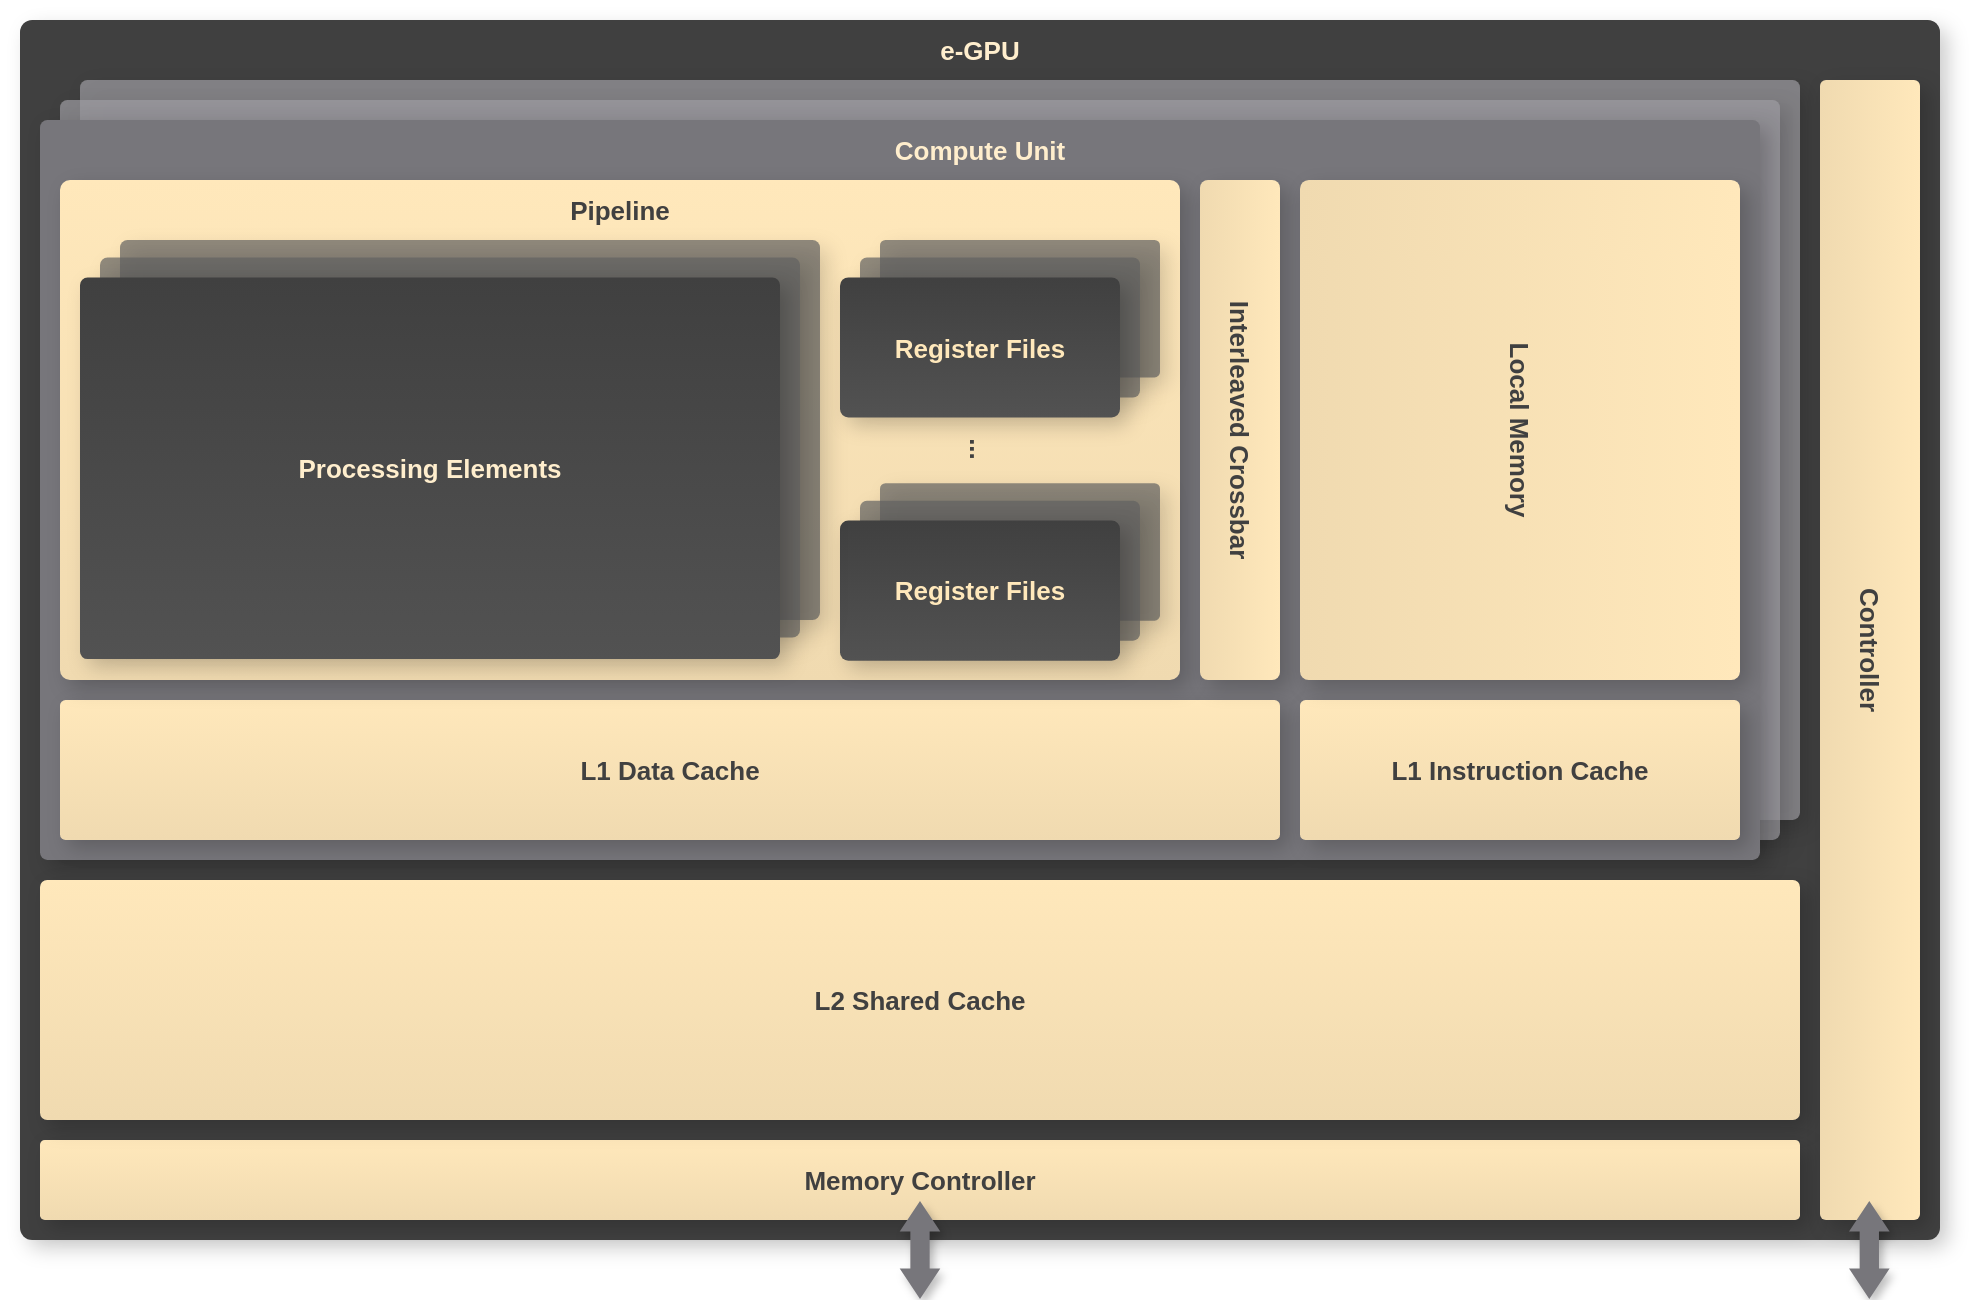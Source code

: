 <mxfile version="25.0.3">
  <diagram name="Page-1" id="ttSeB0aqmlv9iaVI3G1_">
    <mxGraphModel dx="1114" dy="463" grid="1" gridSize="10" guides="1" tooltips="1" connect="1" arrows="1" fold="1" page="0" pageScale="1" pageWidth="1100" pageHeight="850" math="0" shadow="0">
      <root>
        <mxCell id="0" />
        <mxCell id="1" parent="0" />
        <mxCell id="VglCFeeanNJNbNrB5pQk-29" value="&lt;div&gt;&lt;br&gt;&lt;/div&gt;" style="rounded=1;whiteSpace=wrap;html=1;fontSize=13;glass=0;shadow=1;fontFamily=Helvetica;textShadow=0;container=0;strokeWidth=1;arcSize=1;fontStyle=1;shadowOffsetX=4;shadowOffsetY=4;shadowBlur=5;shadowOpacity=20;strokeColor=none;fillColor=#404040;fontColor=#FFE8BB;align=center;" parent="1" vertex="1">
          <mxGeometry x="1590" y="690" width="960" height="610" as="geometry" />
        </mxCell>
        <mxCell id="VglCFeeanNJNbNrB5pQk-129" value="" style="rounded=1;whiteSpace=wrap;html=1;fontSize=13;glass=0;shadow=1;fontFamily=Helvetica;textShadow=0;container=0;strokeWidth=1;arcSize=1;fontStyle=1;shadowOffsetX=4;shadowOffsetY=4;shadowBlur=5;shadowOpacity=20;fillColor=#9E9DA3;fontColor=#FFEECD;strokeColor=none;opacity=70;" parent="1" vertex="1">
          <mxGeometry x="1620" y="720" width="860" height="370" as="geometry" />
        </mxCell>
        <mxCell id="VglCFeeanNJNbNrB5pQk-128" value="" style="rounded=1;whiteSpace=wrap;html=1;fontSize=13;glass=0;shadow=1;fontFamily=Helvetica;textShadow=0;container=0;strokeWidth=1;arcSize=1;fontStyle=1;shadowOffsetX=4;shadowOffsetY=4;shadowBlur=5;shadowOpacity=20;fillColor=#9E9DA3;fontColor=#7D7D7D;strokeColor=none;opacity=70;" parent="1" vertex="1">
          <mxGeometry x="1610" y="730" width="860" height="370" as="geometry" />
        </mxCell>
        <mxCell id="05MjgaQP0vMVQSwcNrPm-29" value="" style="rounded=1;whiteSpace=wrap;html=1;fontSize=13;glass=0;shadow=1;fontFamily=Helvetica;textShadow=0;container=0;strokeWidth=1;arcSize=1;fontStyle=1;shadowOffsetX=4;shadowOffsetY=4;shadowBlur=5;shadowOpacity=20;fillColor=#77767b;fontColor=#FFEECD;strokeColor=none;" parent="1" vertex="1">
          <mxGeometry x="1600" y="740" width="860" height="370" as="geometry" />
        </mxCell>
        <mxCell id="VglCFeeanNJNbNrB5pQk-82" value="Memory Controller" style="rounded=1;whiteSpace=wrap;html=1;fontSize=13;glass=0;shadow=1;fontFamily=Helvetica;textShadow=0;container=0;strokeWidth=1;arcSize=6;fontStyle=1;shadowOffsetX=4;shadowOffsetY=4;shadowBlur=5;shadowOpacity=20;fillColor=#FFE8BB;strokeColor=none;fontColor=#404040;gradientColor=#F0DAB0;gradientDirection=south;" parent="1" vertex="1">
          <mxGeometry x="1600" y="1250" width="880" height="40" as="geometry" />
        </mxCell>
        <mxCell id="VglCFeeanNJNbNrB5pQk-51" value="&lt;div&gt;L1 Data Cache&lt;/div&gt;" style="rounded=1;whiteSpace=wrap;html=1;fontSize=13;glass=0;shadow=1;fontFamily=Helvetica;textShadow=0;container=0;strokeWidth=1;arcSize=4;fontStyle=1;shadowOffsetX=4;shadowOffsetY=4;shadowBlur=5;shadowOpacity=20;fillColor=#FFE8BB;strokeColor=none;fontColor=#404040;gradientColor=#F0DAB0;gradientDirection=south;" parent="1" vertex="1">
          <mxGeometry x="1610" y="1030" width="610" height="70" as="geometry" />
        </mxCell>
        <mxCell id="VglCFeeanNJNbNrB5pQk-52" value="&lt;div&gt;L1 Instruction Cache&lt;/div&gt;" style="rounded=1;whiteSpace=wrap;html=1;fontSize=13;glass=0;shadow=1;fontFamily=Helvetica;textShadow=0;container=0;strokeWidth=1;arcSize=4;fontStyle=1;shadowOffsetX=4;shadowOffsetY=4;shadowBlur=5;shadowOpacity=20;fillColor=#FFE8BB;strokeColor=none;fontColor=#404040;gradientColor=#F0DAB0;gradientDirection=south;" parent="1" vertex="1">
          <mxGeometry x="2230" y="1030" width="220" height="70" as="geometry" />
        </mxCell>
        <mxCell id="VglCFeeanNJNbNrB5pQk-119" value="..." style="text;html=1;align=center;verticalAlign=middle;whiteSpace=wrap;rounded=0;fontColor=#FFEECD;fontSize=13;rotation=90;fontStyle=1;shadow=1;" parent="1" vertex="1">
          <mxGeometry x="1658.298" y="868.405" width="63.411" height="53.187" as="geometry" />
        </mxCell>
        <mxCell id="VglCFeeanNJNbNrB5pQk-75" value="&lt;div&gt;L2 Shared Cache&lt;/div&gt;" style="rounded=1;whiteSpace=wrap;html=1;fontSize=13;glass=0;shadow=1;fontFamily=Helvetica;textShadow=0;container=0;strokeWidth=1;arcSize=3;fontStyle=1;shadowOffsetX=4;shadowOffsetY=4;shadowBlur=5;shadowOpacity=20;fillColor=#FFE8BB;strokeColor=none;fontColor=#404040;gradientColor=#F0DAB0;gradientDirection=south;" parent="1" vertex="1">
          <mxGeometry x="1600" y="1120" width="880" height="120" as="geometry" />
        </mxCell>
        <mxCell id="TLnTH0tGiMMeXSjsY8Ds-89" value="" style="rounded=1;whiteSpace=wrap;html=1;fontSize=13;glass=0;shadow=1;fontFamily=Helvetica;textShadow=0;container=0;strokeWidth=1;arcSize=2;fontStyle=1;shadowOffsetX=4;shadowOffsetY=4;shadowBlur=5;shadowOpacity=20;fillColor=#FFE8BB;strokeColor=none;fontColor=#404040;gradientColor=#F0DAB0;gradientDirection=south;" parent="1" vertex="1">
          <mxGeometry x="1610" y="770" width="560" height="250" as="geometry" />
        </mxCell>
        <mxCell id="VglCFeeanNJNbNrB5pQk-90" value="" style="rounded=1;whiteSpace=wrap;html=1;fontSize=13;glass=0;shadow=1;fontFamily=Helvetica;textShadow=0;container=0;strokeWidth=1;arcSize=4;fontStyle=1;shadowOffsetX=4;shadowOffsetY=4;shadowBlur=5;shadowOpacity=20;fillColor=#616161;strokeColor=none;fontColor=#404040;gradientColor=none;gradientDirection=south;opacity=70;" parent="1" vertex="1">
          <mxGeometry x="2020" y="921.59" width="140" height="68.74" as="geometry" />
        </mxCell>
        <mxCell id="VglCFeeanNJNbNrB5pQk-91" value="" style="rounded=1;whiteSpace=wrap;html=1;fontSize=13;glass=0;shadow=1;fontFamily=Helvetica;textShadow=0;container=0;strokeWidth=1;arcSize=5;fontStyle=1;shadowOffsetX=4;shadowOffsetY=4;shadowBlur=5;shadowOpacity=20;fillColor=#616161;strokeColor=none;fontColor=#636363;gradientColor=none;gradientDirection=south;opacity=70;" parent="1" vertex="1">
          <mxGeometry x="2010" y="930.33" width="140" height="70" as="geometry" />
        </mxCell>
        <mxCell id="VglCFeeanNJNbNrB5pQk-92" value="&lt;div&gt;&lt;font color=&quot;#ffe8bb&quot;&gt;Register Files&lt;br&gt;&lt;/font&gt;&lt;/div&gt;" style="rounded=1;whiteSpace=wrap;html=1;fontSize=13;glass=0;shadow=1;fontFamily=Helvetica;textShadow=0;container=0;strokeWidth=1;arcSize=6;fontStyle=1;shadowOffsetX=4;shadowOffsetY=4;shadowBlur=5;shadowOpacity=20;fillColor=#404040;strokeColor=none;fontColor=#404040;gradientColor=#525252;gradientDirection=south;" parent="1" vertex="1">
          <mxGeometry x="2000" y="940.29" width="140" height="70.04" as="geometry" />
        </mxCell>
        <mxCell id="VglCFeeanNJNbNrB5pQk-93" value="..." style="text;html=1;align=center;verticalAlign=middle;whiteSpace=wrap;rounded=0;fontColor=#404040;fontSize=13;rotation=90;fontStyle=1;shadow=1;" parent="1" vertex="1">
          <mxGeometry x="2032.398" y="878.406" width="75.209" height="53.187" as="geometry" />
        </mxCell>
        <mxCell id="VglCFeeanNJNbNrB5pQk-86" value="" style="rounded=1;whiteSpace=wrap;html=1;fontSize=13;glass=0;shadow=1;fontFamily=Helvetica;textShadow=0;container=0;strokeWidth=1;arcSize=2;fontStyle=1;shadowOffsetX=4;shadowOffsetY=4;shadowBlur=5;shadowOpacity=20;strokeColor=none;fillColor=#616161;fontColor=#404040;gradientColor=none;opacity=70;" parent="1" vertex="1">
          <mxGeometry x="1640" y="800" width="350" height="190" as="geometry" />
        </mxCell>
        <mxCell id="VglCFeeanNJNbNrB5pQk-85" value="" style="rounded=1;whiteSpace=wrap;html=1;fontSize=13;glass=0;shadow=1;fontFamily=Helvetica;textShadow=0;container=0;strokeWidth=1;arcSize=2;fontStyle=1;shadowOffsetX=4;shadowOffsetY=4;shadowBlur=5;shadowOpacity=20;strokeColor=none;fillColor=#616161;fontColor=#404040;opacity=70;" parent="1" vertex="1">
          <mxGeometry x="1630" y="808.74" width="350" height="190" as="geometry" />
        </mxCell>
        <mxCell id="VglCFeeanNJNbNrB5pQk-5" value="&lt;div&gt;&lt;font color=&quot;#ffeecd&quot;&gt;Processing Elements&lt;/font&gt;&lt;/div&gt;" style="rounded=1;whiteSpace=wrap;html=1;fontSize=13;glass=0;shadow=1;fontFamily=Helvetica;textShadow=0;container=0;strokeWidth=1;arcSize=2;fontStyle=1;shadowOffsetX=4;shadowOffsetY=4;shadowBlur=5;shadowOpacity=20;strokeColor=none;fillColor=#404040;fontColor=#404040;gradientColor=#525252;" parent="1" vertex="1">
          <mxGeometry x="1620" y="818.7" width="350" height="190.86" as="geometry" />
        </mxCell>
        <mxCell id="xnA1-SW_A2ABBqIfF_k2-5" value="" style="rounded=1;whiteSpace=wrap;html=1;fontSize=13;glass=0;shadow=1;fontFamily=Helvetica;textShadow=0;container=0;strokeWidth=1;arcSize=4;fontStyle=1;shadowOffsetX=4;shadowOffsetY=4;shadowBlur=5;shadowOpacity=20;fillColor=#616161;strokeColor=none;fontColor=#404040;gradientColor=none;gradientDirection=south;opacity=70;" parent="1" vertex="1">
          <mxGeometry x="2020" y="800" width="140" height="68.74" as="geometry" />
        </mxCell>
        <mxCell id="xnA1-SW_A2ABBqIfF_k2-6" value="" style="rounded=1;whiteSpace=wrap;html=1;fontSize=13;glass=0;shadow=1;fontFamily=Helvetica;textShadow=0;container=0;strokeWidth=1;arcSize=5;fontStyle=1;shadowOffsetX=4;shadowOffsetY=4;shadowBlur=5;shadowOpacity=20;fillColor=#616161;strokeColor=none;fontColor=#636363;gradientColor=none;gradientDirection=south;opacity=70;" parent="1" vertex="1">
          <mxGeometry x="2010" y="808.74" width="140" height="70" as="geometry" />
        </mxCell>
        <mxCell id="xnA1-SW_A2ABBqIfF_k2-7" value="&lt;div&gt;&lt;font color=&quot;#ffe8bb&quot;&gt;Register Files&lt;/font&gt;&lt;/div&gt;" style="rounded=1;whiteSpace=wrap;html=1;fontSize=13;glass=0;shadow=1;fontFamily=Helvetica;textShadow=0;container=0;strokeWidth=1;arcSize=6;fontStyle=1;shadowOffsetX=4;shadowOffsetY=4;shadowBlur=5;shadowOpacity=20;fillColor=#404040;strokeColor=none;fontColor=#404040;gradientColor=#525252;gradientDirection=south;" parent="1" vertex="1">
          <mxGeometry x="2000" y="818.7" width="140" height="70.04" as="geometry" />
        </mxCell>
        <mxCell id="xnA1-SW_A2ABBqIfF_k2-9" value="Interleaved Crossbar" style="rounded=1;whiteSpace=wrap;html=1;fontSize=13;glass=0;shadow=1;fontFamily=Helvetica;textShadow=0;container=0;strokeWidth=1;arcSize=10;fontStyle=1;shadowOffsetX=4;shadowOffsetY=4;shadowBlur=5;shadowOpacity=20;fillColor=#FFE8BB;strokeColor=none;fontColor=#404040;gradientColor=#F0DAB0;gradientDirection=south;rotation=90;" parent="1" vertex="1">
          <mxGeometry x="2075" y="875" width="250" height="40" as="geometry" />
        </mxCell>
        <mxCell id="xnA1-SW_A2ABBqIfF_k2-10" value="&lt;div&gt;Local Memory&lt;/div&gt;" style="rounded=1;whiteSpace=wrap;html=1;fontSize=13;glass=0;shadow=1;fontFamily=Helvetica;textShadow=0;container=0;strokeWidth=1;arcSize=2;fontStyle=1;shadowOffsetX=4;shadowOffsetY=4;shadowBlur=5;shadowOpacity=20;fillColor=#FFE8BB;strokeColor=none;fontColor=#404040;gradientColor=#F0DAB0;gradientDirection=south;rotation=90;" parent="1" vertex="1">
          <mxGeometry x="2215" y="785" width="250" height="220" as="geometry" />
        </mxCell>
        <mxCell id="xnA1-SW_A2ABBqIfF_k2-11" value="Pipeline" style="text;html=1;align=center;verticalAlign=middle;whiteSpace=wrap;rounded=0;fontSize=13;fontStyle=1;fontColor=#404040;" parent="1" vertex="1">
          <mxGeometry x="1860" y="770" width="60" height="30" as="geometry" />
        </mxCell>
        <mxCell id="xnA1-SW_A2ABBqIfF_k2-12" value="Compute Unit" style="text;html=1;align=center;verticalAlign=middle;whiteSpace=wrap;rounded=0;fontSize=13;fontStyle=1;fontColor=#FFEECD;" parent="1" vertex="1">
          <mxGeometry x="2025" y="740" width="90" height="30" as="geometry" />
        </mxCell>
        <mxCell id="xnA1-SW_A2ABBqIfF_k2-13" value="e-GPU" style="text;html=1;align=center;verticalAlign=middle;whiteSpace=wrap;rounded=0;fontSize=13;fontStyle=1;fontColor=#FFEECD;" parent="1" vertex="1">
          <mxGeometry x="2025" y="690" width="90" height="30" as="geometry" />
        </mxCell>
        <mxCell id="xnA1-SW_A2ABBqIfF_k2-14" value="Controller" style="rounded=1;whiteSpace=wrap;html=1;fontSize=13;glass=0;shadow=1;fontFamily=Helvetica;textShadow=0;container=0;strokeWidth=1;arcSize=6;fontStyle=1;shadowOffsetX=4;shadowOffsetY=4;shadowBlur=5;shadowOpacity=20;fillColor=#FFE8BB;strokeColor=none;fontColor=#404040;gradientColor=#F0DAB0;gradientDirection=south;rotation=-270;" parent="1" vertex="1">
          <mxGeometry x="2230" y="980" width="570" height="50" as="geometry" />
        </mxCell>
        <mxCell id="xnA1-SW_A2ABBqIfF_k2-15" value="" style="shape=flexArrow;endArrow=classic;startArrow=classic;html=1;rounded=0;endWidth=9.655;endSize=4.766;startWidth=9.655;startSize=4.766;width=9.655;fillColor=#77767B;strokeColor=none;shadow=1;" parent="1" edge="1">
          <mxGeometry width="100" height="100" relative="1" as="geometry">
            <mxPoint x="2040" y="1330" as="sourcePoint" />
            <mxPoint x="2040" y="1280" as="targetPoint" />
          </mxGeometry>
        </mxCell>
        <mxCell id="xnA1-SW_A2ABBqIfF_k2-18" value="" style="shape=flexArrow;endArrow=classic;startArrow=classic;html=1;rounded=0;endWidth=9.655;endSize=4.766;startWidth=9.655;startSize=4.766;width=9.655;fillColor=#77767B;strokeColor=none;shadow=1;" parent="1" edge="1">
          <mxGeometry width="100" height="100" relative="1" as="geometry">
            <mxPoint x="2514.66" y="1330" as="sourcePoint" />
            <mxPoint x="2514.66" y="1280" as="targetPoint" />
          </mxGeometry>
        </mxCell>
      </root>
    </mxGraphModel>
  </diagram>
</mxfile>
